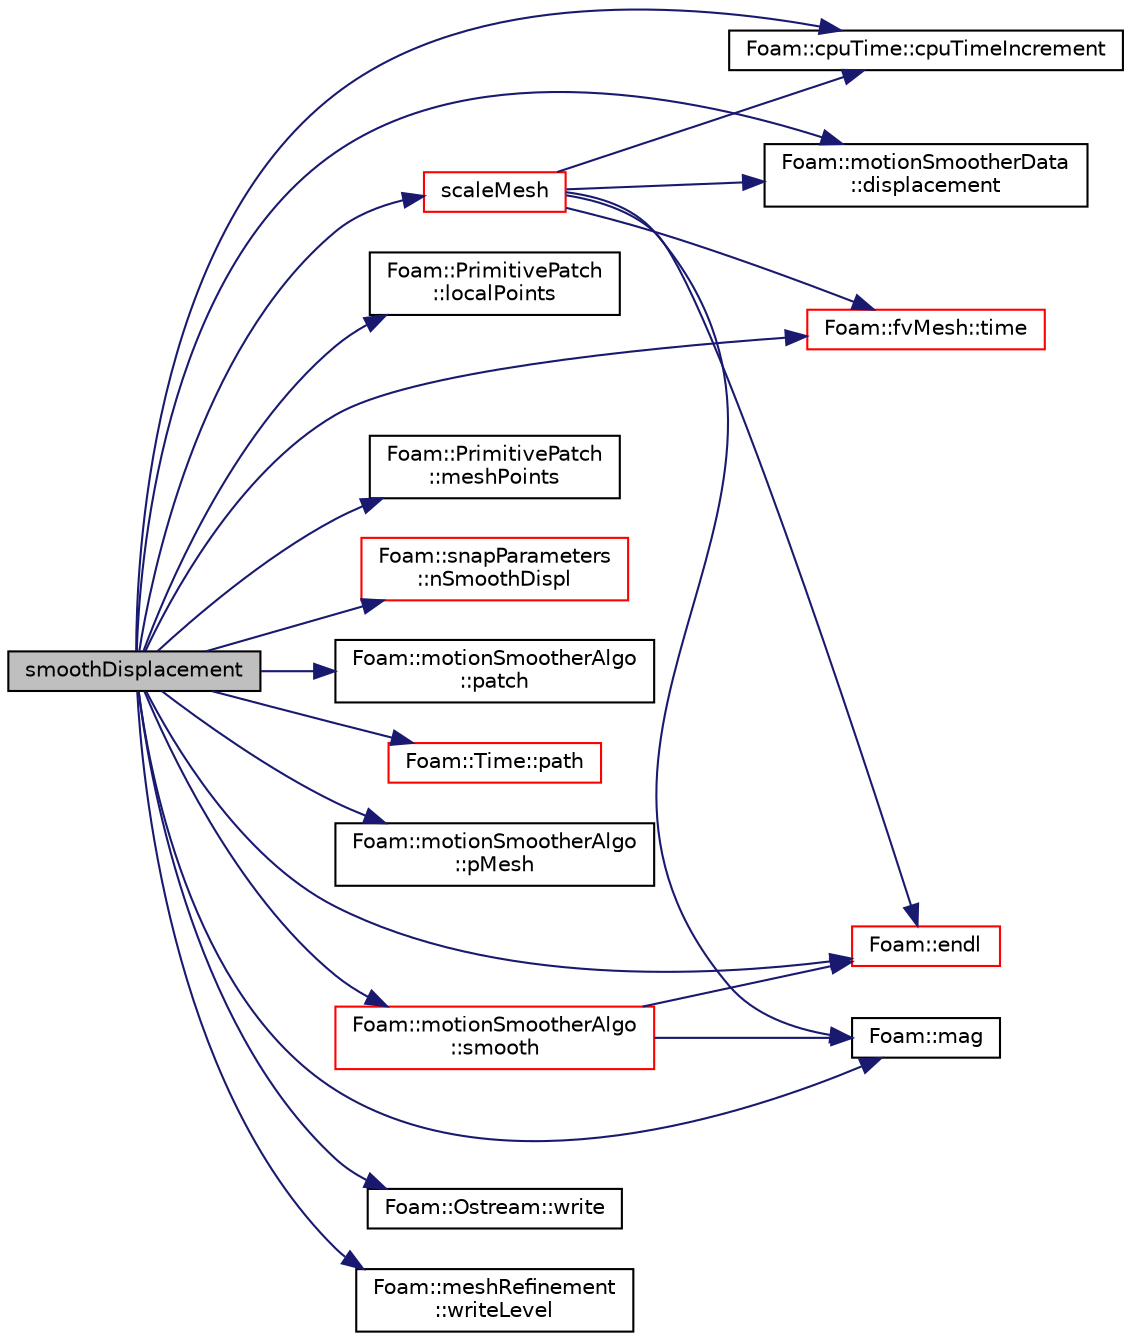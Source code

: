 digraph "smoothDisplacement"
{
  bgcolor="transparent";
  edge [fontname="Helvetica",fontsize="10",labelfontname="Helvetica",labelfontsize="10"];
  node [fontname="Helvetica",fontsize="10",shape=record];
  rankdir="LR";
  Node4312 [label="smoothDisplacement",height=0.2,width=0.4,color="black", fillcolor="grey75", style="filled", fontcolor="black"];
  Node4312 -> Node4313 [color="midnightblue",fontsize="10",style="solid",fontname="Helvetica"];
  Node4313 [label="Foam::cpuTime::cpuTimeIncrement",height=0.2,width=0.4,color="black",URL="$a29837.html#a4175329836735c8e826766a016455fa1",tooltip="Return CPU time (in seconds) since last call to cpuTimeIncrement() "];
  Node4312 -> Node4314 [color="midnightblue",fontsize="10",style="solid",fontname="Helvetica"];
  Node4314 [label="Foam::motionSmootherData\l::displacement",height=0.2,width=0.4,color="black",URL="$a22305.html#a385ef78c10bfc635b81bec6ef42e051b",tooltip="Reference to displacement field. "];
  Node4312 -> Node4315 [color="midnightblue",fontsize="10",style="solid",fontname="Helvetica"];
  Node4315 [label="Foam::endl",height=0.2,width=0.4,color="red",URL="$a21851.html#a2db8fe02a0d3909e9351bb4275b23ce4",tooltip="Add newline and flush stream. "];
  Node4312 -> Node4317 [color="midnightblue",fontsize="10",style="solid",fontname="Helvetica"];
  Node4317 [label="Foam::PrimitivePatch\l::localPoints",height=0.2,width=0.4,color="black",URL="$a28693.html#aca6c65ee2831bb6795149af7635640a2",tooltip="Return pointField of points in patch. "];
  Node4312 -> Node4318 [color="midnightblue",fontsize="10",style="solid",fontname="Helvetica"];
  Node4318 [label="Foam::mag",height=0.2,width=0.4,color="black",URL="$a21851.html#a929da2a3fdcf3dacbbe0487d3a330dae"];
  Node4312 -> Node4319 [color="midnightblue",fontsize="10",style="solid",fontname="Helvetica"];
  Node4319 [label="Foam::PrimitivePatch\l::meshPoints",height=0.2,width=0.4,color="black",URL="$a28693.html#a52e3a457780fe74b31d39dc046bce1d8",tooltip="Return labelList of mesh points in patch. They are constructed. "];
  Node4312 -> Node4320 [color="midnightblue",fontsize="10",style="solid",fontname="Helvetica"];
  Node4320 [label="Foam::snapParameters\l::nSmoothDispl",height=0.2,width=0.4,color="red",URL="$a25905.html#a04aa1c2b581fcdbe85ae7c4f24d07814",tooltip="Number of mesh displacement smoothing iterations. "];
  Node4312 -> Node4322 [color="midnightblue",fontsize="10",style="solid",fontname="Helvetica"];
  Node4322 [label="Foam::motionSmootherAlgo\l::patch",height=0.2,width=0.4,color="black",URL="$a22297.html#a914b0b03c554221e48ff72ddacf61020",tooltip="Reference to patch. "];
  Node4312 -> Node4323 [color="midnightblue",fontsize="10",style="solid",fontname="Helvetica"];
  Node4323 [label="Foam::Time::path",height=0.2,width=0.4,color="red",URL="$a27457.html#a3a68a482f9904838898709bec94fedc5",tooltip="Return path. "];
  Node4312 -> Node4328 [color="midnightblue",fontsize="10",style="solid",fontname="Helvetica"];
  Node4328 [label="Foam::motionSmootherAlgo\l::pMesh",height=0.2,width=0.4,color="black",URL="$a22297.html#a975de1a9ac48c0f5cc7f382927f5e713",tooltip="Reference to pointMesh. "];
  Node4312 -> Node4329 [color="midnightblue",fontsize="10",style="solid",fontname="Helvetica"];
  Node4329 [label="scaleMesh",height=0.2,width=0.4,color="red",URL="$a25921.html#a4b8f2c5757f4d8cd95f8e1830e44c179",tooltip="Do the hard work: move the mesh according to displacement,. "];
  Node4329 -> Node4315 [color="midnightblue",fontsize="10",style="solid",fontname="Helvetica"];
  Node4329 -> Node4335 [color="midnightblue",fontsize="10",style="solid",fontname="Helvetica"];
  Node4335 [label="Foam::fvMesh::time",height=0.2,width=0.4,color="red",URL="$a23593.html#a0d94096809fe3376b29a2a29ca11bb18",tooltip="Return the top-level database. "];
  Node4329 -> Node4314 [color="midnightblue",fontsize="10",style="solid",fontname="Helvetica"];
  Node4329 -> Node4318 [color="midnightblue",fontsize="10",style="solid",fontname="Helvetica"];
  Node4329 -> Node4313 [color="midnightblue",fontsize="10",style="solid",fontname="Helvetica"];
  Node4312 -> Node4803 [color="midnightblue",fontsize="10",style="solid",fontname="Helvetica"];
  Node4803 [label="Foam::motionSmootherAlgo\l::smooth",height=0.2,width=0.4,color="red",URL="$a22297.html#a9573d3e007b37387f7624f7b6a8ceefd",tooltip="Fully explicit smoothing of fields (not positions) "];
  Node4803 -> Node4315 [color="midnightblue",fontsize="10",style="solid",fontname="Helvetica"];
  Node4803 -> Node4318 [color="midnightblue",fontsize="10",style="solid",fontname="Helvetica"];
  Node4312 -> Node4335 [color="midnightblue",fontsize="10",style="solid",fontname="Helvetica"];
  Node4312 -> Node4618 [color="midnightblue",fontsize="10",style="solid",fontname="Helvetica"];
  Node4618 [label="Foam::Ostream::write",height=0.2,width=0.4,color="black",URL="$a27345.html#a81a19ad9e4098b4701cc8bab9a59d78b",tooltip="Write next token to stream. "];
  Node4312 -> Node4788 [color="midnightblue",fontsize="10",style="solid",fontname="Helvetica"];
  Node4788 [label="Foam::meshRefinement\l::writeLevel",height=0.2,width=0.4,color="black",URL="$a25857.html#aeffc4049f055c08fd23bede34d7a1d0b",tooltip="Get/set write level. "];
}
